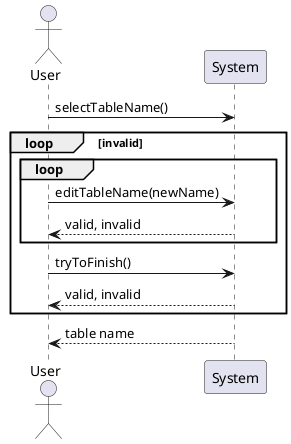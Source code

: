 @startuml
Actor User
User -> System: selectTableName()
loop invalid
    loop
        User -> System: editTableName(newName)
        System --> User: valid, invalid
    end
    User -> System: tryToFinish()
    System --> User: valid, invalid
end


System --> User: table name
@enduml